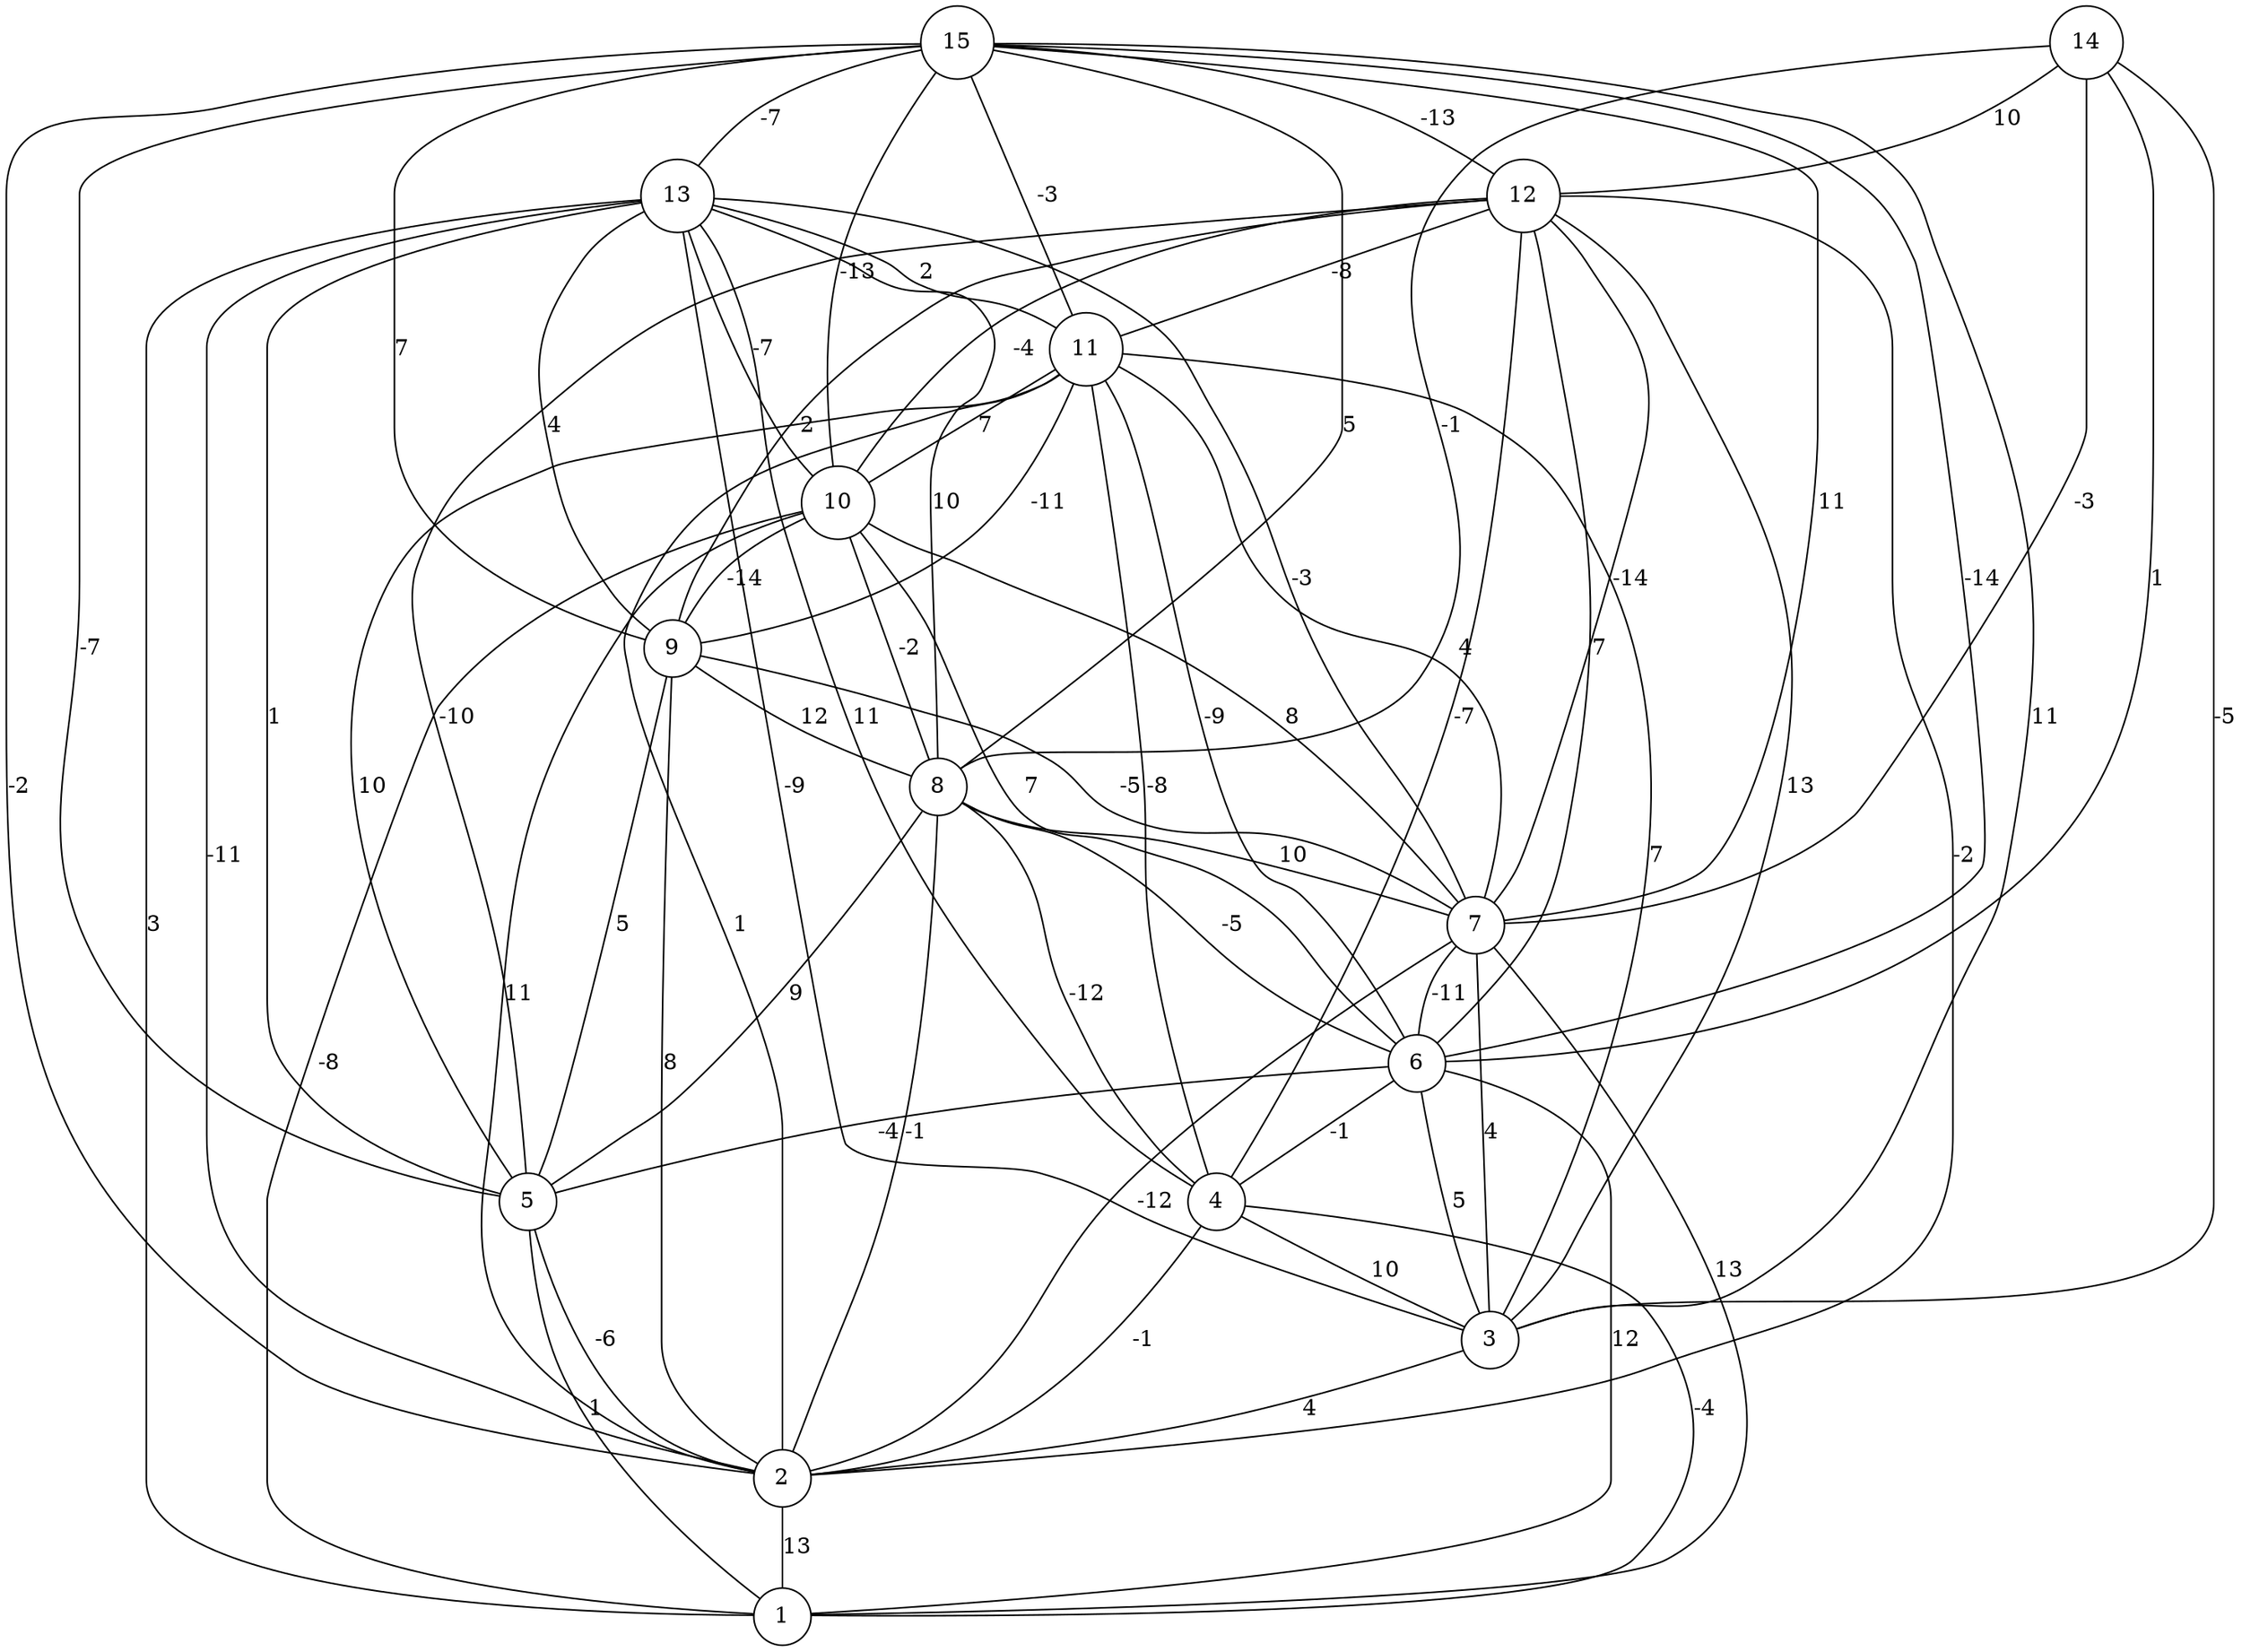graph { 
	 fontname="Helvetica,Arial,sans-serif" 
	 node [shape = circle]; 
	 15 -- 2 [label = "-2"];
	 15 -- 3 [label = "11"];
	 15 -- 5 [label = "-7"];
	 15 -- 6 [label = "-14"];
	 15 -- 7 [label = "11"];
	 15 -- 8 [label = "5"];
	 15 -- 9 [label = "7"];
	 15 -- 10 [label = "-13"];
	 15 -- 11 [label = "-3"];
	 15 -- 12 [label = "-13"];
	 15 -- 13 [label = "-7"];
	 14 -- 3 [label = "-5"];
	 14 -- 6 [label = "1"];
	 14 -- 7 [label = "-3"];
	 14 -- 8 [label = "-1"];
	 14 -- 12 [label = "10"];
	 13 -- 1 [label = "3"];
	 13 -- 2 [label = "-11"];
	 13 -- 3 [label = "-9"];
	 13 -- 4 [label = "11"];
	 13 -- 5 [label = "1"];
	 13 -- 7 [label = "-3"];
	 13 -- 8 [label = "10"];
	 13 -- 9 [label = "4"];
	 13 -- 10 [label = "-7"];
	 13 -- 11 [label = "2"];
	 12 -- 2 [label = "-2"];
	 12 -- 3 [label = "13"];
	 12 -- 4 [label = "-7"];
	 12 -- 5 [label = "-10"];
	 12 -- 6 [label = "7"];
	 12 -- 7 [label = "-14"];
	 12 -- 9 [label = "2"];
	 12 -- 10 [label = "-4"];
	 12 -- 11 [label = "-8"];
	 11 -- 2 [label = "1"];
	 11 -- 3 [label = "7"];
	 11 -- 4 [label = "-8"];
	 11 -- 5 [label = "10"];
	 11 -- 6 [label = "-9"];
	 11 -- 7 [label = "4"];
	 11 -- 9 [label = "-11"];
	 11 -- 10 [label = "7"];
	 10 -- 1 [label = "-8"];
	 10 -- 2 [label = "11"];
	 10 -- 6 [label = "7"];
	 10 -- 7 [label = "8"];
	 10 -- 8 [label = "-2"];
	 10 -- 9 [label = "-14"];
	 9 -- 2 [label = "8"];
	 9 -- 5 [label = "5"];
	 9 -- 7 [label = "-5"];
	 9 -- 8 [label = "12"];
	 8 -- 2 [label = "-1"];
	 8 -- 4 [label = "-12"];
	 8 -- 5 [label = "9"];
	 8 -- 6 [label = "-5"];
	 8 -- 7 [label = "10"];
	 7 -- 1 [label = "13"];
	 7 -- 2 [label = "-12"];
	 7 -- 3 [label = "4"];
	 7 -- 6 [label = "-11"];
	 6 -- 1 [label = "12"];
	 6 -- 3 [label = "5"];
	 6 -- 4 [label = "-1"];
	 6 -- 5 [label = "-4"];
	 5 -- 1 [label = "1"];
	 5 -- 2 [label = "-6"];
	 4 -- 1 [label = "-4"];
	 4 -- 2 [label = "-1"];
	 4 -- 3 [label = "10"];
	 3 -- 2 [label = "4"];
	 2 -- 1 [label = "13"];
	 1;
	 2;
	 3;
	 4;
	 5;
	 6;
	 7;
	 8;
	 9;
	 10;
	 11;
	 12;
	 13;
	 14;
	 15;
}
